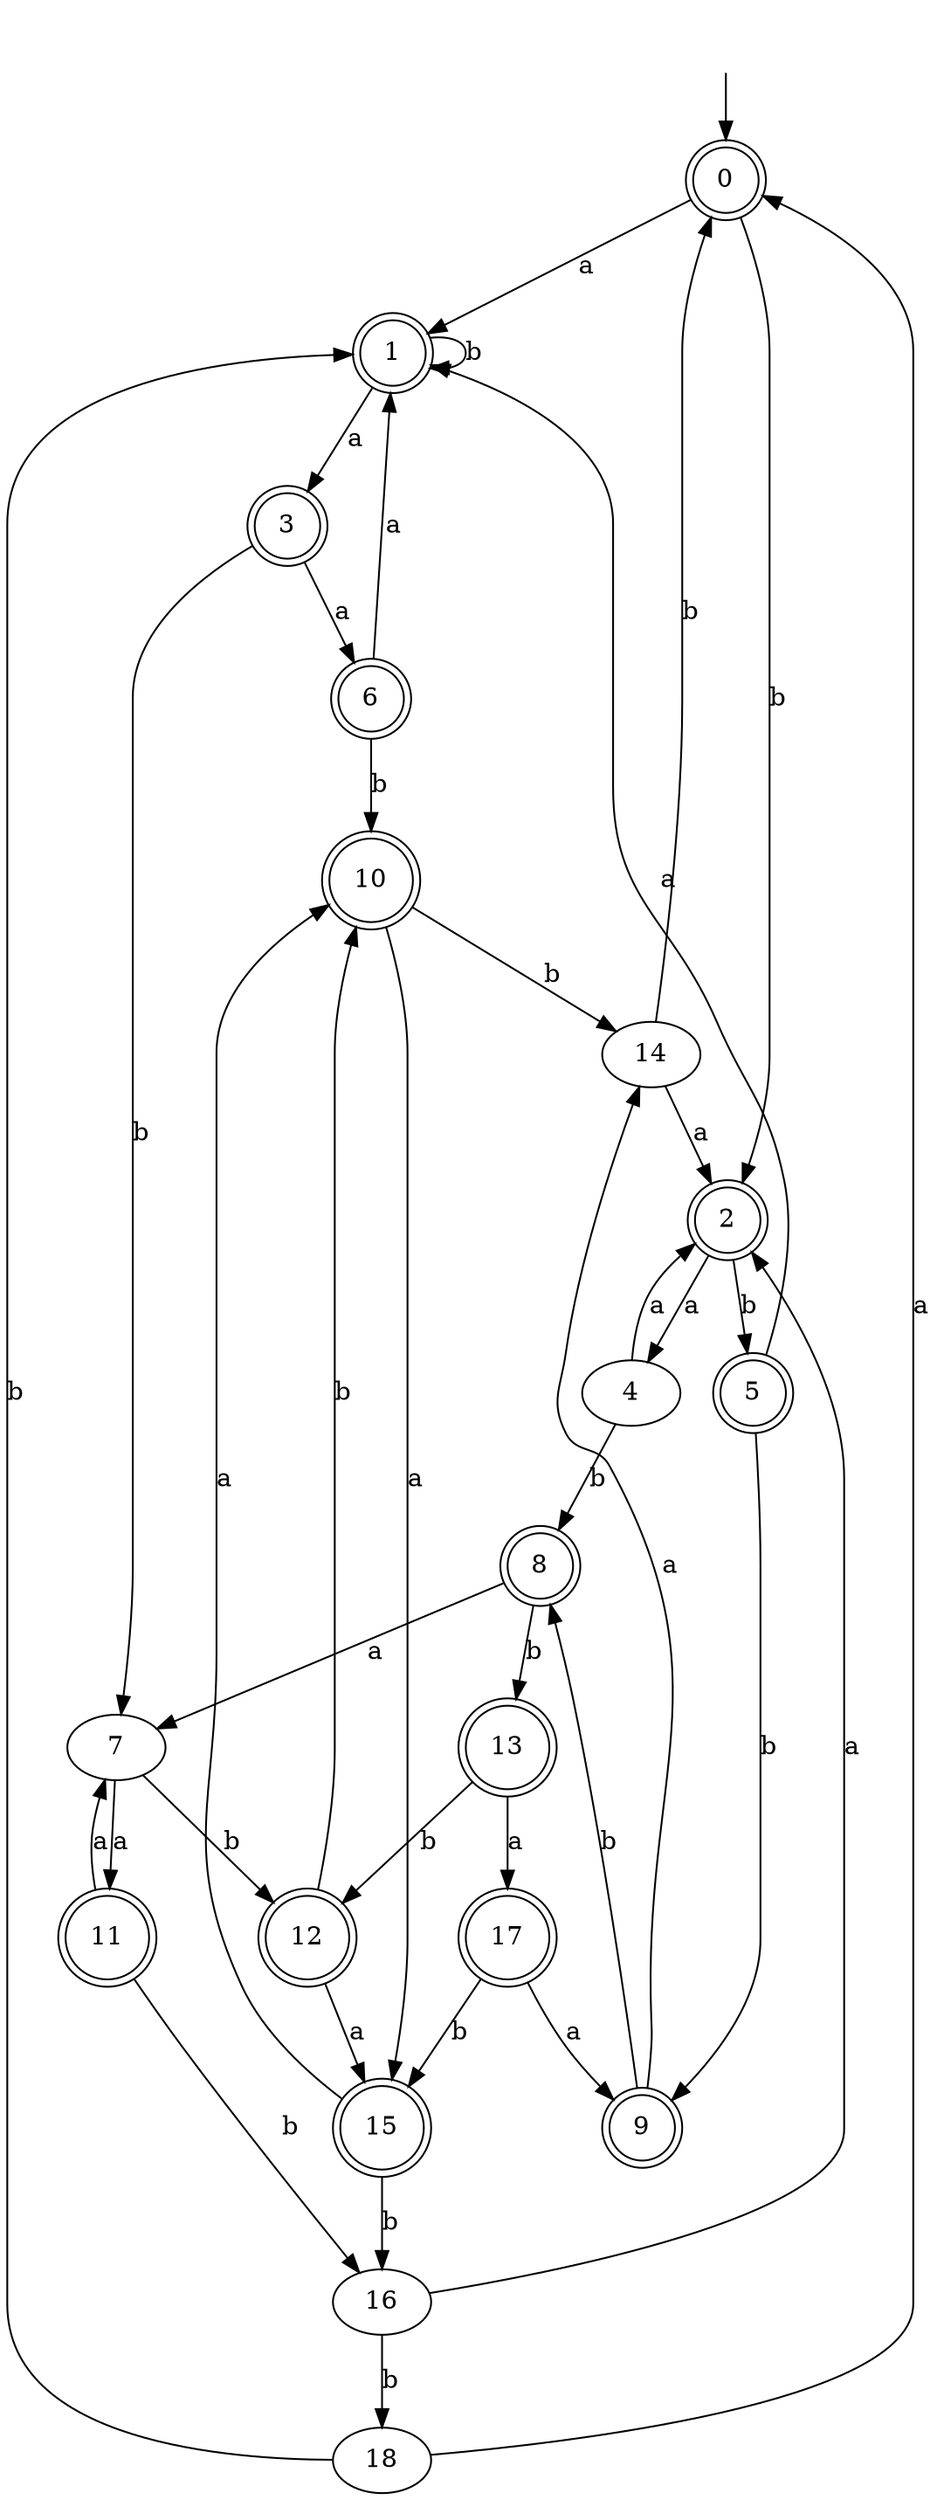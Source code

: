 digraph RandomDFA {
  __start0 [label="", shape=none];
  __start0 -> 0 [label=""];
  0 [shape=circle] [shape=doublecircle]
  0 -> 1 [label="a"]
  0 -> 2 [label="b"]
  1 [shape=doublecircle]
  1 -> 3 [label="a"]
  1 -> 1 [label="b"]
  2 [shape=doublecircle]
  2 -> 4 [label="a"]
  2 -> 5 [label="b"]
  3 [shape=doublecircle]
  3 -> 6 [label="a"]
  3 -> 7 [label="b"]
  4
  4 -> 2 [label="a"]
  4 -> 8 [label="b"]
  5 [shape=doublecircle]
  5 -> 1 [label="a"]
  5 -> 9 [label="b"]
  6 [shape=doublecircle]
  6 -> 1 [label="a"]
  6 -> 10 [label="b"]
  7
  7 -> 11 [label="a"]
  7 -> 12 [label="b"]
  8 [shape=doublecircle]
  8 -> 7 [label="a"]
  8 -> 13 [label="b"]
  9 [shape=doublecircle]
  9 -> 14 [label="a"]
  9 -> 8 [label="b"]
  10 [shape=doublecircle]
  10 -> 15 [label="a"]
  10 -> 14 [label="b"]
  11 [shape=doublecircle]
  11 -> 7 [label="a"]
  11 -> 16 [label="b"]
  12 [shape=doublecircle]
  12 -> 15 [label="a"]
  12 -> 10 [label="b"]
  13 [shape=doublecircle]
  13 -> 17 [label="a"]
  13 -> 12 [label="b"]
  14
  14 -> 2 [label="a"]
  14 -> 0 [label="b"]
  15 [shape=doublecircle]
  15 -> 10 [label="a"]
  15 -> 16 [label="b"]
  16
  16 -> 2 [label="a"]
  16 -> 18 [label="b"]
  17 [shape=doublecircle]
  17 -> 9 [label="a"]
  17 -> 15 [label="b"]
  18
  18 -> 0 [label="a"]
  18 -> 1 [label="b"]
}
